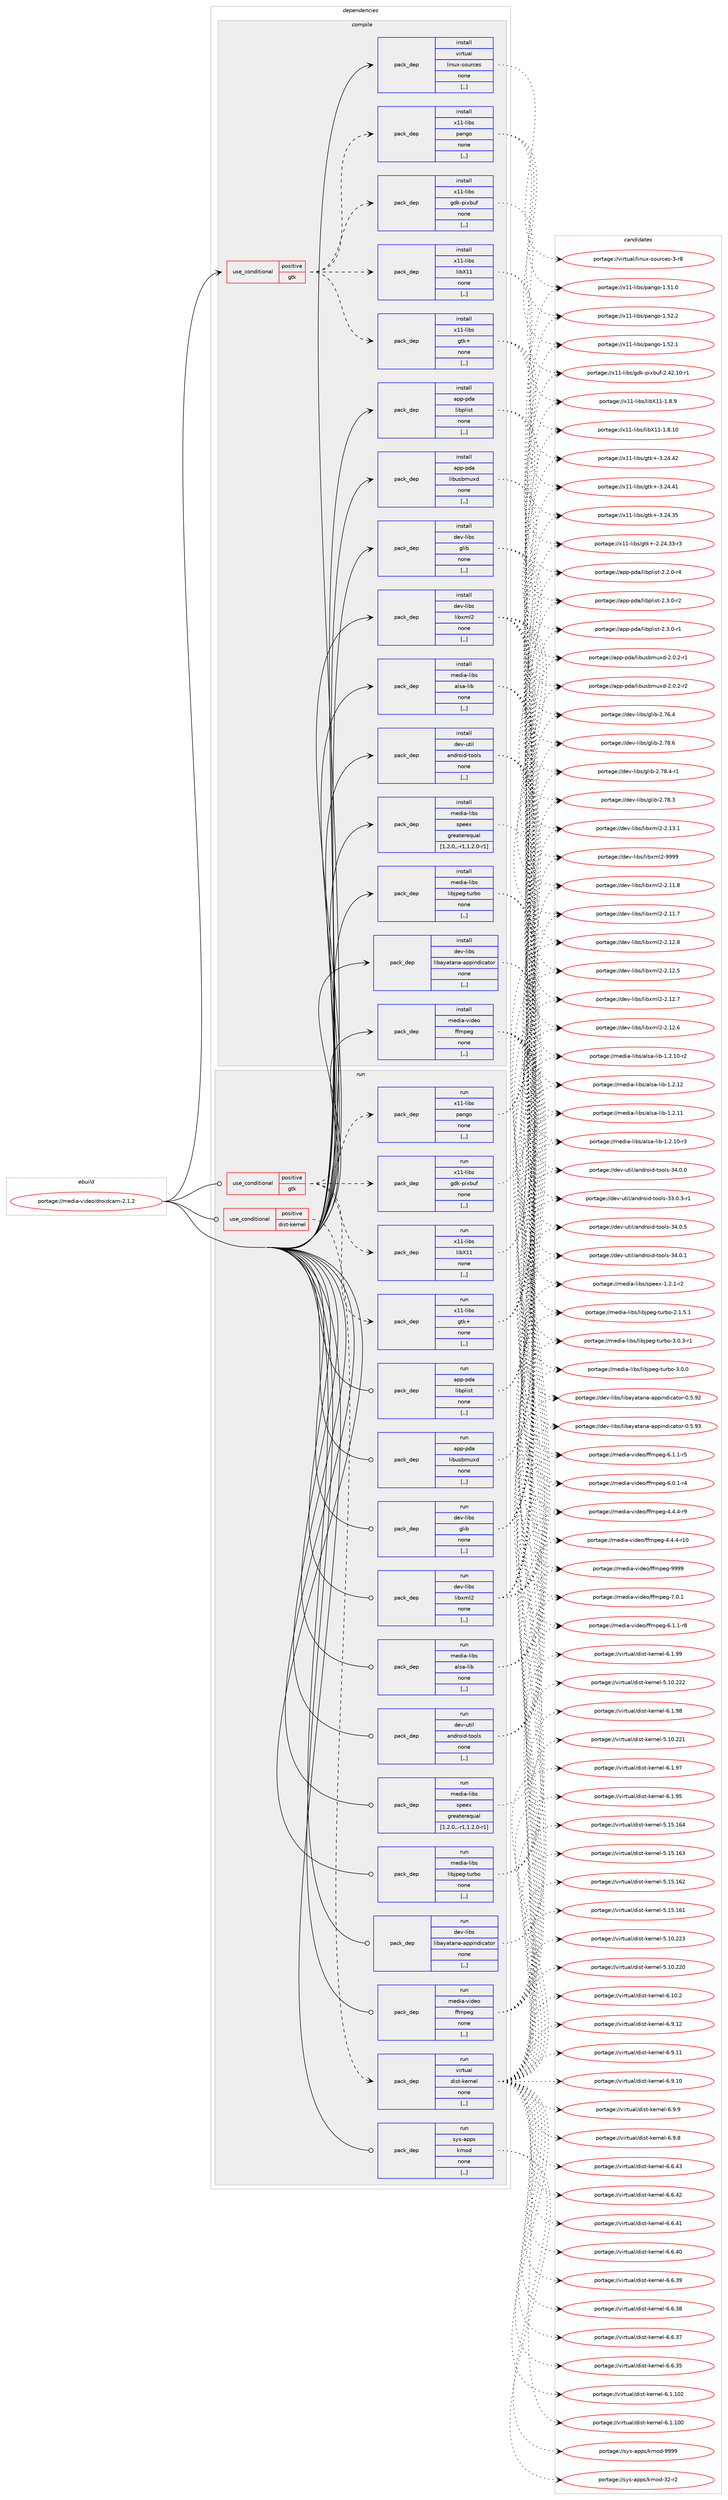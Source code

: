digraph prolog {

# *************
# Graph options
# *************

newrank=true;
concentrate=true;
compound=true;
graph [rankdir=LR,fontname=Helvetica,fontsize=10,ranksep=1.5];#, ranksep=2.5, nodesep=0.2];
edge  [arrowhead=vee];
node  [fontname=Helvetica,fontsize=10];

# **********
# The ebuild
# **********

subgraph cluster_leftcol {
color=gray;
label=<<i>ebuild</i>>;
id [label="portage://media-video/droidcam-2.1.2", color=red, width=4, href="../media-video/droidcam-2.1.2.svg"];
}

# ****************
# The dependencies
# ****************

subgraph cluster_midcol {
color=gray;
label=<<i>dependencies</i>>;
subgraph cluster_compile {
fillcolor="#eeeeee";
style=filled;
label=<<i>compile</i>>;
subgraph cond82546 {
dependency325040 [label=<<TABLE BORDER="0" CELLBORDER="1" CELLSPACING="0" CELLPADDING="4"><TR><TD ROWSPAN="3" CELLPADDING="10">use_conditional</TD></TR><TR><TD>positive</TD></TR><TR><TD>gtk</TD></TR></TABLE>>, shape=none, color=red];
subgraph pack239984 {
dependency325041 [label=<<TABLE BORDER="0" CELLBORDER="1" CELLSPACING="0" CELLPADDING="4" WIDTH="220"><TR><TD ROWSPAN="6" CELLPADDING="30">pack_dep</TD></TR><TR><TD WIDTH="110">install</TD></TR><TR><TD>x11-libs</TD></TR><TR><TD>gdk-pixbuf</TD></TR><TR><TD>none</TD></TR><TR><TD>[,,]</TD></TR></TABLE>>, shape=none, color=blue];
}
dependency325040:e -> dependency325041:w [weight=20,style="dashed",arrowhead="vee"];
subgraph pack239985 {
dependency325042 [label=<<TABLE BORDER="0" CELLBORDER="1" CELLSPACING="0" CELLPADDING="4" WIDTH="220"><TR><TD ROWSPAN="6" CELLPADDING="30">pack_dep</TD></TR><TR><TD WIDTH="110">install</TD></TR><TR><TD>x11-libs</TD></TR><TR><TD>gtk+</TD></TR><TR><TD>none</TD></TR><TR><TD>[,,]</TD></TR></TABLE>>, shape=none, color=blue];
}
dependency325040:e -> dependency325042:w [weight=20,style="dashed",arrowhead="vee"];
subgraph pack239986 {
dependency325043 [label=<<TABLE BORDER="0" CELLBORDER="1" CELLSPACING="0" CELLPADDING="4" WIDTH="220"><TR><TD ROWSPAN="6" CELLPADDING="30">pack_dep</TD></TR><TR><TD WIDTH="110">install</TD></TR><TR><TD>x11-libs</TD></TR><TR><TD>libX11</TD></TR><TR><TD>none</TD></TR><TR><TD>[,,]</TD></TR></TABLE>>, shape=none, color=blue];
}
dependency325040:e -> dependency325043:w [weight=20,style="dashed",arrowhead="vee"];
subgraph pack239987 {
dependency325044 [label=<<TABLE BORDER="0" CELLBORDER="1" CELLSPACING="0" CELLPADDING="4" WIDTH="220"><TR><TD ROWSPAN="6" CELLPADDING="30">pack_dep</TD></TR><TR><TD WIDTH="110">install</TD></TR><TR><TD>x11-libs</TD></TR><TR><TD>pango</TD></TR><TR><TD>none</TD></TR><TR><TD>[,,]</TD></TR></TABLE>>, shape=none, color=blue];
}
dependency325040:e -> dependency325044:w [weight=20,style="dashed",arrowhead="vee"];
}
id:e -> dependency325040:w [weight=20,style="solid",arrowhead="vee"];
subgraph pack239988 {
dependency325045 [label=<<TABLE BORDER="0" CELLBORDER="1" CELLSPACING="0" CELLPADDING="4" WIDTH="220"><TR><TD ROWSPAN="6" CELLPADDING="30">pack_dep</TD></TR><TR><TD WIDTH="110">install</TD></TR><TR><TD>app-pda</TD></TR><TR><TD>libplist</TD></TR><TR><TD>none</TD></TR><TR><TD>[,,]</TD></TR></TABLE>>, shape=none, color=blue];
}
id:e -> dependency325045:w [weight=20,style="solid",arrowhead="vee"];
subgraph pack239989 {
dependency325046 [label=<<TABLE BORDER="0" CELLBORDER="1" CELLSPACING="0" CELLPADDING="4" WIDTH="220"><TR><TD ROWSPAN="6" CELLPADDING="30">pack_dep</TD></TR><TR><TD WIDTH="110">install</TD></TR><TR><TD>app-pda</TD></TR><TR><TD>libusbmuxd</TD></TR><TR><TD>none</TD></TR><TR><TD>[,,]</TD></TR></TABLE>>, shape=none, color=blue];
}
id:e -> dependency325046:w [weight=20,style="solid",arrowhead="vee"];
subgraph pack239990 {
dependency325047 [label=<<TABLE BORDER="0" CELLBORDER="1" CELLSPACING="0" CELLPADDING="4" WIDTH="220"><TR><TD ROWSPAN="6" CELLPADDING="30">pack_dep</TD></TR><TR><TD WIDTH="110">install</TD></TR><TR><TD>dev-libs</TD></TR><TR><TD>glib</TD></TR><TR><TD>none</TD></TR><TR><TD>[,,]</TD></TR></TABLE>>, shape=none, color=blue];
}
id:e -> dependency325047:w [weight=20,style="solid",arrowhead="vee"];
subgraph pack239991 {
dependency325048 [label=<<TABLE BORDER="0" CELLBORDER="1" CELLSPACING="0" CELLPADDING="4" WIDTH="220"><TR><TD ROWSPAN="6" CELLPADDING="30">pack_dep</TD></TR><TR><TD WIDTH="110">install</TD></TR><TR><TD>dev-libs</TD></TR><TR><TD>libayatana-appindicator</TD></TR><TR><TD>none</TD></TR><TR><TD>[,,]</TD></TR></TABLE>>, shape=none, color=blue];
}
id:e -> dependency325048:w [weight=20,style="solid",arrowhead="vee"];
subgraph pack239992 {
dependency325049 [label=<<TABLE BORDER="0" CELLBORDER="1" CELLSPACING="0" CELLPADDING="4" WIDTH="220"><TR><TD ROWSPAN="6" CELLPADDING="30">pack_dep</TD></TR><TR><TD WIDTH="110">install</TD></TR><TR><TD>dev-libs</TD></TR><TR><TD>libxml2</TD></TR><TR><TD>none</TD></TR><TR><TD>[,,]</TD></TR></TABLE>>, shape=none, color=blue];
}
id:e -> dependency325049:w [weight=20,style="solid",arrowhead="vee"];
subgraph pack239993 {
dependency325050 [label=<<TABLE BORDER="0" CELLBORDER="1" CELLSPACING="0" CELLPADDING="4" WIDTH="220"><TR><TD ROWSPAN="6" CELLPADDING="30">pack_dep</TD></TR><TR><TD WIDTH="110">install</TD></TR><TR><TD>dev-util</TD></TR><TR><TD>android-tools</TD></TR><TR><TD>none</TD></TR><TR><TD>[,,]</TD></TR></TABLE>>, shape=none, color=blue];
}
id:e -> dependency325050:w [weight=20,style="solid",arrowhead="vee"];
subgraph pack239994 {
dependency325051 [label=<<TABLE BORDER="0" CELLBORDER="1" CELLSPACING="0" CELLPADDING="4" WIDTH="220"><TR><TD ROWSPAN="6" CELLPADDING="30">pack_dep</TD></TR><TR><TD WIDTH="110">install</TD></TR><TR><TD>media-libs</TD></TR><TR><TD>alsa-lib</TD></TR><TR><TD>none</TD></TR><TR><TD>[,,]</TD></TR></TABLE>>, shape=none, color=blue];
}
id:e -> dependency325051:w [weight=20,style="solid",arrowhead="vee"];
subgraph pack239995 {
dependency325052 [label=<<TABLE BORDER="0" CELLBORDER="1" CELLSPACING="0" CELLPADDING="4" WIDTH="220"><TR><TD ROWSPAN="6" CELLPADDING="30">pack_dep</TD></TR><TR><TD WIDTH="110">install</TD></TR><TR><TD>media-libs</TD></TR><TR><TD>libjpeg-turbo</TD></TR><TR><TD>none</TD></TR><TR><TD>[,,]</TD></TR></TABLE>>, shape=none, color=blue];
}
id:e -> dependency325052:w [weight=20,style="solid",arrowhead="vee"];
subgraph pack239996 {
dependency325053 [label=<<TABLE BORDER="0" CELLBORDER="1" CELLSPACING="0" CELLPADDING="4" WIDTH="220"><TR><TD ROWSPAN="6" CELLPADDING="30">pack_dep</TD></TR><TR><TD WIDTH="110">install</TD></TR><TR><TD>media-libs</TD></TR><TR><TD>speex</TD></TR><TR><TD>greaterequal</TD></TR><TR><TD>[1.2.0,,-r1,1.2.0-r1]</TD></TR></TABLE>>, shape=none, color=blue];
}
id:e -> dependency325053:w [weight=20,style="solid",arrowhead="vee"];
subgraph pack239997 {
dependency325054 [label=<<TABLE BORDER="0" CELLBORDER="1" CELLSPACING="0" CELLPADDING="4" WIDTH="220"><TR><TD ROWSPAN="6" CELLPADDING="30">pack_dep</TD></TR><TR><TD WIDTH="110">install</TD></TR><TR><TD>media-video</TD></TR><TR><TD>ffmpeg</TD></TR><TR><TD>none</TD></TR><TR><TD>[,,]</TD></TR></TABLE>>, shape=none, color=blue];
}
id:e -> dependency325054:w [weight=20,style="solid",arrowhead="vee"];
subgraph pack239998 {
dependency325055 [label=<<TABLE BORDER="0" CELLBORDER="1" CELLSPACING="0" CELLPADDING="4" WIDTH="220"><TR><TD ROWSPAN="6" CELLPADDING="30">pack_dep</TD></TR><TR><TD WIDTH="110">install</TD></TR><TR><TD>virtual</TD></TR><TR><TD>linux-sources</TD></TR><TR><TD>none</TD></TR><TR><TD>[,,]</TD></TR></TABLE>>, shape=none, color=blue];
}
id:e -> dependency325055:w [weight=20,style="solid",arrowhead="vee"];
}
subgraph cluster_compileandrun {
fillcolor="#eeeeee";
style=filled;
label=<<i>compile and run</i>>;
}
subgraph cluster_run {
fillcolor="#eeeeee";
style=filled;
label=<<i>run</i>>;
subgraph cond82547 {
dependency325056 [label=<<TABLE BORDER="0" CELLBORDER="1" CELLSPACING="0" CELLPADDING="4"><TR><TD ROWSPAN="3" CELLPADDING="10">use_conditional</TD></TR><TR><TD>positive</TD></TR><TR><TD>dist-kernel</TD></TR></TABLE>>, shape=none, color=red];
subgraph pack239999 {
dependency325057 [label=<<TABLE BORDER="0" CELLBORDER="1" CELLSPACING="0" CELLPADDING="4" WIDTH="220"><TR><TD ROWSPAN="6" CELLPADDING="30">pack_dep</TD></TR><TR><TD WIDTH="110">run</TD></TR><TR><TD>virtual</TD></TR><TR><TD>dist-kernel</TD></TR><TR><TD>none</TD></TR><TR><TD>[,,]</TD></TR></TABLE>>, shape=none, color=blue];
}
dependency325056:e -> dependency325057:w [weight=20,style="dashed",arrowhead="vee"];
}
id:e -> dependency325056:w [weight=20,style="solid",arrowhead="odot"];
subgraph cond82548 {
dependency325058 [label=<<TABLE BORDER="0" CELLBORDER="1" CELLSPACING="0" CELLPADDING="4"><TR><TD ROWSPAN="3" CELLPADDING="10">use_conditional</TD></TR><TR><TD>positive</TD></TR><TR><TD>gtk</TD></TR></TABLE>>, shape=none, color=red];
subgraph pack240000 {
dependency325059 [label=<<TABLE BORDER="0" CELLBORDER="1" CELLSPACING="0" CELLPADDING="4" WIDTH="220"><TR><TD ROWSPAN="6" CELLPADDING="30">pack_dep</TD></TR><TR><TD WIDTH="110">run</TD></TR><TR><TD>x11-libs</TD></TR><TR><TD>gdk-pixbuf</TD></TR><TR><TD>none</TD></TR><TR><TD>[,,]</TD></TR></TABLE>>, shape=none, color=blue];
}
dependency325058:e -> dependency325059:w [weight=20,style="dashed",arrowhead="vee"];
subgraph pack240001 {
dependency325060 [label=<<TABLE BORDER="0" CELLBORDER="1" CELLSPACING="0" CELLPADDING="4" WIDTH="220"><TR><TD ROWSPAN="6" CELLPADDING="30">pack_dep</TD></TR><TR><TD WIDTH="110">run</TD></TR><TR><TD>x11-libs</TD></TR><TR><TD>gtk+</TD></TR><TR><TD>none</TD></TR><TR><TD>[,,]</TD></TR></TABLE>>, shape=none, color=blue];
}
dependency325058:e -> dependency325060:w [weight=20,style="dashed",arrowhead="vee"];
subgraph pack240002 {
dependency325061 [label=<<TABLE BORDER="0" CELLBORDER="1" CELLSPACING="0" CELLPADDING="4" WIDTH="220"><TR><TD ROWSPAN="6" CELLPADDING="30">pack_dep</TD></TR><TR><TD WIDTH="110">run</TD></TR><TR><TD>x11-libs</TD></TR><TR><TD>libX11</TD></TR><TR><TD>none</TD></TR><TR><TD>[,,]</TD></TR></TABLE>>, shape=none, color=blue];
}
dependency325058:e -> dependency325061:w [weight=20,style="dashed",arrowhead="vee"];
subgraph pack240003 {
dependency325062 [label=<<TABLE BORDER="0" CELLBORDER="1" CELLSPACING="0" CELLPADDING="4" WIDTH="220"><TR><TD ROWSPAN="6" CELLPADDING="30">pack_dep</TD></TR><TR><TD WIDTH="110">run</TD></TR><TR><TD>x11-libs</TD></TR><TR><TD>pango</TD></TR><TR><TD>none</TD></TR><TR><TD>[,,]</TD></TR></TABLE>>, shape=none, color=blue];
}
dependency325058:e -> dependency325062:w [weight=20,style="dashed",arrowhead="vee"];
}
id:e -> dependency325058:w [weight=20,style="solid",arrowhead="odot"];
subgraph pack240004 {
dependency325063 [label=<<TABLE BORDER="0" CELLBORDER="1" CELLSPACING="0" CELLPADDING="4" WIDTH="220"><TR><TD ROWSPAN="6" CELLPADDING="30">pack_dep</TD></TR><TR><TD WIDTH="110">run</TD></TR><TR><TD>app-pda</TD></TR><TR><TD>libplist</TD></TR><TR><TD>none</TD></TR><TR><TD>[,,]</TD></TR></TABLE>>, shape=none, color=blue];
}
id:e -> dependency325063:w [weight=20,style="solid",arrowhead="odot"];
subgraph pack240005 {
dependency325064 [label=<<TABLE BORDER="0" CELLBORDER="1" CELLSPACING="0" CELLPADDING="4" WIDTH="220"><TR><TD ROWSPAN="6" CELLPADDING="30">pack_dep</TD></TR><TR><TD WIDTH="110">run</TD></TR><TR><TD>app-pda</TD></TR><TR><TD>libusbmuxd</TD></TR><TR><TD>none</TD></TR><TR><TD>[,,]</TD></TR></TABLE>>, shape=none, color=blue];
}
id:e -> dependency325064:w [weight=20,style="solid",arrowhead="odot"];
subgraph pack240006 {
dependency325065 [label=<<TABLE BORDER="0" CELLBORDER="1" CELLSPACING="0" CELLPADDING="4" WIDTH="220"><TR><TD ROWSPAN="6" CELLPADDING="30">pack_dep</TD></TR><TR><TD WIDTH="110">run</TD></TR><TR><TD>dev-libs</TD></TR><TR><TD>glib</TD></TR><TR><TD>none</TD></TR><TR><TD>[,,]</TD></TR></TABLE>>, shape=none, color=blue];
}
id:e -> dependency325065:w [weight=20,style="solid",arrowhead="odot"];
subgraph pack240007 {
dependency325066 [label=<<TABLE BORDER="0" CELLBORDER="1" CELLSPACING="0" CELLPADDING="4" WIDTH="220"><TR><TD ROWSPAN="6" CELLPADDING="30">pack_dep</TD></TR><TR><TD WIDTH="110">run</TD></TR><TR><TD>dev-libs</TD></TR><TR><TD>libayatana-appindicator</TD></TR><TR><TD>none</TD></TR><TR><TD>[,,]</TD></TR></TABLE>>, shape=none, color=blue];
}
id:e -> dependency325066:w [weight=20,style="solid",arrowhead="odot"];
subgraph pack240008 {
dependency325067 [label=<<TABLE BORDER="0" CELLBORDER="1" CELLSPACING="0" CELLPADDING="4" WIDTH="220"><TR><TD ROWSPAN="6" CELLPADDING="30">pack_dep</TD></TR><TR><TD WIDTH="110">run</TD></TR><TR><TD>dev-libs</TD></TR><TR><TD>libxml2</TD></TR><TR><TD>none</TD></TR><TR><TD>[,,]</TD></TR></TABLE>>, shape=none, color=blue];
}
id:e -> dependency325067:w [weight=20,style="solid",arrowhead="odot"];
subgraph pack240009 {
dependency325068 [label=<<TABLE BORDER="0" CELLBORDER="1" CELLSPACING="0" CELLPADDING="4" WIDTH="220"><TR><TD ROWSPAN="6" CELLPADDING="30">pack_dep</TD></TR><TR><TD WIDTH="110">run</TD></TR><TR><TD>dev-util</TD></TR><TR><TD>android-tools</TD></TR><TR><TD>none</TD></TR><TR><TD>[,,]</TD></TR></TABLE>>, shape=none, color=blue];
}
id:e -> dependency325068:w [weight=20,style="solid",arrowhead="odot"];
subgraph pack240010 {
dependency325069 [label=<<TABLE BORDER="0" CELLBORDER="1" CELLSPACING="0" CELLPADDING="4" WIDTH="220"><TR><TD ROWSPAN="6" CELLPADDING="30">pack_dep</TD></TR><TR><TD WIDTH="110">run</TD></TR><TR><TD>media-libs</TD></TR><TR><TD>alsa-lib</TD></TR><TR><TD>none</TD></TR><TR><TD>[,,]</TD></TR></TABLE>>, shape=none, color=blue];
}
id:e -> dependency325069:w [weight=20,style="solid",arrowhead="odot"];
subgraph pack240011 {
dependency325070 [label=<<TABLE BORDER="0" CELLBORDER="1" CELLSPACING="0" CELLPADDING="4" WIDTH="220"><TR><TD ROWSPAN="6" CELLPADDING="30">pack_dep</TD></TR><TR><TD WIDTH="110">run</TD></TR><TR><TD>media-libs</TD></TR><TR><TD>libjpeg-turbo</TD></TR><TR><TD>none</TD></TR><TR><TD>[,,]</TD></TR></TABLE>>, shape=none, color=blue];
}
id:e -> dependency325070:w [weight=20,style="solid",arrowhead="odot"];
subgraph pack240012 {
dependency325071 [label=<<TABLE BORDER="0" CELLBORDER="1" CELLSPACING="0" CELLPADDING="4" WIDTH="220"><TR><TD ROWSPAN="6" CELLPADDING="30">pack_dep</TD></TR><TR><TD WIDTH="110">run</TD></TR><TR><TD>media-libs</TD></TR><TR><TD>speex</TD></TR><TR><TD>greaterequal</TD></TR><TR><TD>[1.2.0,,-r1,1.2.0-r1]</TD></TR></TABLE>>, shape=none, color=blue];
}
id:e -> dependency325071:w [weight=20,style="solid",arrowhead="odot"];
subgraph pack240013 {
dependency325072 [label=<<TABLE BORDER="0" CELLBORDER="1" CELLSPACING="0" CELLPADDING="4" WIDTH="220"><TR><TD ROWSPAN="6" CELLPADDING="30">pack_dep</TD></TR><TR><TD WIDTH="110">run</TD></TR><TR><TD>media-video</TD></TR><TR><TD>ffmpeg</TD></TR><TR><TD>none</TD></TR><TR><TD>[,,]</TD></TR></TABLE>>, shape=none, color=blue];
}
id:e -> dependency325072:w [weight=20,style="solid",arrowhead="odot"];
subgraph pack240014 {
dependency325073 [label=<<TABLE BORDER="0" CELLBORDER="1" CELLSPACING="0" CELLPADDING="4" WIDTH="220"><TR><TD ROWSPAN="6" CELLPADDING="30">pack_dep</TD></TR><TR><TD WIDTH="110">run</TD></TR><TR><TD>sys-apps</TD></TR><TR><TD>kmod</TD></TR><TR><TD>none</TD></TR><TR><TD>[,,]</TD></TR></TABLE>>, shape=none, color=blue];
}
id:e -> dependency325073:w [weight=20,style="solid",arrowhead="odot"];
}
}

# **************
# The candidates
# **************

subgraph cluster_choices {
rank=same;
color=gray;
label=<<i>candidates</i>>;

subgraph choice239984 {
color=black;
nodesep=1;
choice1204949451081059811547103100107451121051209811710245504652504649484511449 [label="portage://x11-libs/gdk-pixbuf-2.42.10-r1", color=red, width=4,href="../x11-libs/gdk-pixbuf-2.42.10-r1.svg"];
dependency325041:e -> choice1204949451081059811547103100107451121051209811710245504652504649484511449:w [style=dotted,weight="100"];
}
subgraph choice239985 {
color=black;
nodesep=1;
choice1204949451081059811547103116107434551465052465250 [label="portage://x11-libs/gtk+-3.24.42", color=red, width=4,href="../x11-libs/gtk+-3.24.42.svg"];
choice1204949451081059811547103116107434551465052465249 [label="portage://x11-libs/gtk+-3.24.41", color=red, width=4,href="../x11-libs/gtk+-3.24.41.svg"];
choice1204949451081059811547103116107434551465052465153 [label="portage://x11-libs/gtk+-3.24.35", color=red, width=4,href="../x11-libs/gtk+-3.24.35.svg"];
choice12049494510810598115471031161074345504650524651514511451 [label="portage://x11-libs/gtk+-2.24.33-r3", color=red, width=4,href="../x11-libs/gtk+-2.24.33-r3.svg"];
dependency325042:e -> choice1204949451081059811547103116107434551465052465250:w [style=dotted,weight="100"];
dependency325042:e -> choice1204949451081059811547103116107434551465052465249:w [style=dotted,weight="100"];
dependency325042:e -> choice1204949451081059811547103116107434551465052465153:w [style=dotted,weight="100"];
dependency325042:e -> choice12049494510810598115471031161074345504650524651514511451:w [style=dotted,weight="100"];
}
subgraph choice239986 {
color=black;
nodesep=1;
choice12049494510810598115471081059888494945494656464948 [label="portage://x11-libs/libX11-1.8.10", color=red, width=4,href="../x11-libs/libX11-1.8.10.svg"];
choice120494945108105981154710810598884949454946564657 [label="portage://x11-libs/libX11-1.8.9", color=red, width=4,href="../x11-libs/libX11-1.8.9.svg"];
dependency325043:e -> choice12049494510810598115471081059888494945494656464948:w [style=dotted,weight="100"];
dependency325043:e -> choice120494945108105981154710810598884949454946564657:w [style=dotted,weight="100"];
}
subgraph choice239987 {
color=black;
nodesep=1;
choice12049494510810598115471129711010311145494653504650 [label="portage://x11-libs/pango-1.52.2", color=red, width=4,href="../x11-libs/pango-1.52.2.svg"];
choice12049494510810598115471129711010311145494653504649 [label="portage://x11-libs/pango-1.52.1", color=red, width=4,href="../x11-libs/pango-1.52.1.svg"];
choice12049494510810598115471129711010311145494653494648 [label="portage://x11-libs/pango-1.51.0", color=red, width=4,href="../x11-libs/pango-1.51.0.svg"];
dependency325044:e -> choice12049494510810598115471129711010311145494653504650:w [style=dotted,weight="100"];
dependency325044:e -> choice12049494510810598115471129711010311145494653504649:w [style=dotted,weight="100"];
dependency325044:e -> choice12049494510810598115471129711010311145494653494648:w [style=dotted,weight="100"];
}
subgraph choice239988 {
color=black;
nodesep=1;
choice97112112451121009747108105981121081051151164550465146484511450 [label="portage://app-pda/libplist-2.3.0-r2", color=red, width=4,href="../app-pda/libplist-2.3.0-r2.svg"];
choice97112112451121009747108105981121081051151164550465146484511449 [label="portage://app-pda/libplist-2.3.0-r1", color=red, width=4,href="../app-pda/libplist-2.3.0-r1.svg"];
choice97112112451121009747108105981121081051151164550465046484511452 [label="portage://app-pda/libplist-2.2.0-r4", color=red, width=4,href="../app-pda/libplist-2.2.0-r4.svg"];
dependency325045:e -> choice97112112451121009747108105981121081051151164550465146484511450:w [style=dotted,weight="100"];
dependency325045:e -> choice97112112451121009747108105981121081051151164550465146484511449:w [style=dotted,weight="100"];
dependency325045:e -> choice97112112451121009747108105981121081051151164550465046484511452:w [style=dotted,weight="100"];
}
subgraph choice239989 {
color=black;
nodesep=1;
choice9711211245112100974710810598117115981091171201004550464846504511450 [label="portage://app-pda/libusbmuxd-2.0.2-r2", color=red, width=4,href="../app-pda/libusbmuxd-2.0.2-r2.svg"];
choice9711211245112100974710810598117115981091171201004550464846504511449 [label="portage://app-pda/libusbmuxd-2.0.2-r1", color=red, width=4,href="../app-pda/libusbmuxd-2.0.2-r1.svg"];
dependency325046:e -> choice9711211245112100974710810598117115981091171201004550464846504511450:w [style=dotted,weight="100"];
dependency325046:e -> choice9711211245112100974710810598117115981091171201004550464846504511449:w [style=dotted,weight="100"];
}
subgraph choice239990 {
color=black;
nodesep=1;
choice1001011184510810598115471031081059845504655564654 [label="portage://dev-libs/glib-2.78.6", color=red, width=4,href="../dev-libs/glib-2.78.6.svg"];
choice10010111845108105981154710310810598455046555646524511449 [label="portage://dev-libs/glib-2.78.4-r1", color=red, width=4,href="../dev-libs/glib-2.78.4-r1.svg"];
choice1001011184510810598115471031081059845504655564651 [label="portage://dev-libs/glib-2.78.3", color=red, width=4,href="../dev-libs/glib-2.78.3.svg"];
choice1001011184510810598115471031081059845504655544652 [label="portage://dev-libs/glib-2.76.4", color=red, width=4,href="../dev-libs/glib-2.76.4.svg"];
dependency325047:e -> choice1001011184510810598115471031081059845504655564654:w [style=dotted,weight="100"];
dependency325047:e -> choice10010111845108105981154710310810598455046555646524511449:w [style=dotted,weight="100"];
dependency325047:e -> choice1001011184510810598115471031081059845504655564651:w [style=dotted,weight="100"];
dependency325047:e -> choice1001011184510810598115471031081059845504655544652:w [style=dotted,weight="100"];
}
subgraph choice239991 {
color=black;
nodesep=1;
choice10010111845108105981154710810598971219711697110974597112112105110100105999711611111445484653465751 [label="portage://dev-libs/libayatana-appindicator-0.5.93", color=red, width=4,href="../dev-libs/libayatana-appindicator-0.5.93.svg"];
choice10010111845108105981154710810598971219711697110974597112112105110100105999711611111445484653465750 [label="portage://dev-libs/libayatana-appindicator-0.5.92", color=red, width=4,href="../dev-libs/libayatana-appindicator-0.5.92.svg"];
dependency325048:e -> choice10010111845108105981154710810598971219711697110974597112112105110100105999711611111445484653465751:w [style=dotted,weight="100"];
dependency325048:e -> choice10010111845108105981154710810598971219711697110974597112112105110100105999711611111445484653465750:w [style=dotted,weight="100"];
}
subgraph choice239992 {
color=black;
nodesep=1;
choice10010111845108105981154710810598120109108504557575757 [label="portage://dev-libs/libxml2-9999", color=red, width=4,href="../dev-libs/libxml2-9999.svg"];
choice100101118451081059811547108105981201091085045504649514649 [label="portage://dev-libs/libxml2-2.13.1", color=red, width=4,href="../dev-libs/libxml2-2.13.1.svg"];
choice100101118451081059811547108105981201091085045504649504656 [label="portage://dev-libs/libxml2-2.12.8", color=red, width=4,href="../dev-libs/libxml2-2.12.8.svg"];
choice100101118451081059811547108105981201091085045504649504655 [label="portage://dev-libs/libxml2-2.12.7", color=red, width=4,href="../dev-libs/libxml2-2.12.7.svg"];
choice100101118451081059811547108105981201091085045504649504654 [label="portage://dev-libs/libxml2-2.12.6", color=red, width=4,href="../dev-libs/libxml2-2.12.6.svg"];
choice100101118451081059811547108105981201091085045504649504653 [label="portage://dev-libs/libxml2-2.12.5", color=red, width=4,href="../dev-libs/libxml2-2.12.5.svg"];
choice100101118451081059811547108105981201091085045504649494656 [label="portage://dev-libs/libxml2-2.11.8", color=red, width=4,href="../dev-libs/libxml2-2.11.8.svg"];
choice100101118451081059811547108105981201091085045504649494655 [label="portage://dev-libs/libxml2-2.11.7", color=red, width=4,href="../dev-libs/libxml2-2.11.7.svg"];
dependency325049:e -> choice10010111845108105981154710810598120109108504557575757:w [style=dotted,weight="100"];
dependency325049:e -> choice100101118451081059811547108105981201091085045504649514649:w [style=dotted,weight="100"];
dependency325049:e -> choice100101118451081059811547108105981201091085045504649504656:w [style=dotted,weight="100"];
dependency325049:e -> choice100101118451081059811547108105981201091085045504649504655:w [style=dotted,weight="100"];
dependency325049:e -> choice100101118451081059811547108105981201091085045504649504654:w [style=dotted,weight="100"];
dependency325049:e -> choice100101118451081059811547108105981201091085045504649504653:w [style=dotted,weight="100"];
dependency325049:e -> choice100101118451081059811547108105981201091085045504649494656:w [style=dotted,weight="100"];
dependency325049:e -> choice100101118451081059811547108105981201091085045504649494655:w [style=dotted,weight="100"];
}
subgraph choice239993 {
color=black;
nodesep=1;
choice1001011184511711610510847971101001141111051004511611111110811545515246484653 [label="portage://dev-util/android-tools-34.0.5", color=red, width=4,href="../dev-util/android-tools-34.0.5.svg"];
choice1001011184511711610510847971101001141111051004511611111110811545515246484649 [label="portage://dev-util/android-tools-34.0.1", color=red, width=4,href="../dev-util/android-tools-34.0.1.svg"];
choice1001011184511711610510847971101001141111051004511611111110811545515246484648 [label="portage://dev-util/android-tools-34.0.0", color=red, width=4,href="../dev-util/android-tools-34.0.0.svg"];
choice10010111845117116105108479711010011411110510045116111111108115455151464846514511449 [label="portage://dev-util/android-tools-33.0.3-r1", color=red, width=4,href="../dev-util/android-tools-33.0.3-r1.svg"];
dependency325050:e -> choice1001011184511711610510847971101001141111051004511611111110811545515246484653:w [style=dotted,weight="100"];
dependency325050:e -> choice1001011184511711610510847971101001141111051004511611111110811545515246484649:w [style=dotted,weight="100"];
dependency325050:e -> choice1001011184511711610510847971101001141111051004511611111110811545515246484648:w [style=dotted,weight="100"];
dependency325050:e -> choice10010111845117116105108479711010011411110510045116111111108115455151464846514511449:w [style=dotted,weight="100"];
}
subgraph choice239994 {
color=black;
nodesep=1;
choice109101100105974510810598115479710811597451081059845494650464950 [label="portage://media-libs/alsa-lib-1.2.12", color=red, width=4,href="../media-libs/alsa-lib-1.2.12.svg"];
choice109101100105974510810598115479710811597451081059845494650464949 [label="portage://media-libs/alsa-lib-1.2.11", color=red, width=4,href="../media-libs/alsa-lib-1.2.11.svg"];
choice1091011001059745108105981154797108115974510810598454946504649484511451 [label="portage://media-libs/alsa-lib-1.2.10-r3", color=red, width=4,href="../media-libs/alsa-lib-1.2.10-r3.svg"];
choice1091011001059745108105981154797108115974510810598454946504649484511450 [label="portage://media-libs/alsa-lib-1.2.10-r2", color=red, width=4,href="../media-libs/alsa-lib-1.2.10-r2.svg"];
dependency325051:e -> choice109101100105974510810598115479710811597451081059845494650464950:w [style=dotted,weight="100"];
dependency325051:e -> choice109101100105974510810598115479710811597451081059845494650464949:w [style=dotted,weight="100"];
dependency325051:e -> choice1091011001059745108105981154797108115974510810598454946504649484511451:w [style=dotted,weight="100"];
dependency325051:e -> choice1091011001059745108105981154797108115974510810598454946504649484511450:w [style=dotted,weight="100"];
}
subgraph choice239995 {
color=black;
nodesep=1;
choice109101100105974510810598115471081059810611210110345116117114981114551464846514511449 [label="portage://media-libs/libjpeg-turbo-3.0.3-r1", color=red, width=4,href="../media-libs/libjpeg-turbo-3.0.3-r1.svg"];
choice10910110010597451081059811547108105981061121011034511611711498111455146484648 [label="portage://media-libs/libjpeg-turbo-3.0.0", color=red, width=4,href="../media-libs/libjpeg-turbo-3.0.0.svg"];
choice109101100105974510810598115471081059810611210110345116117114981114550464946534649 [label="portage://media-libs/libjpeg-turbo-2.1.5.1", color=red, width=4,href="../media-libs/libjpeg-turbo-2.1.5.1.svg"];
dependency325052:e -> choice109101100105974510810598115471081059810611210110345116117114981114551464846514511449:w [style=dotted,weight="100"];
dependency325052:e -> choice10910110010597451081059811547108105981061121011034511611711498111455146484648:w [style=dotted,weight="100"];
dependency325052:e -> choice109101100105974510810598115471081059810611210110345116117114981114550464946534649:w [style=dotted,weight="100"];
}
subgraph choice239996 {
color=black;
nodesep=1;
choice109101100105974510810598115471151121011011204549465046494511450 [label="portage://media-libs/speex-1.2.1-r2", color=red, width=4,href="../media-libs/speex-1.2.1-r2.svg"];
dependency325053:e -> choice109101100105974510810598115471151121011011204549465046494511450:w [style=dotted,weight="100"];
}
subgraph choice239997 {
color=black;
nodesep=1;
choice1091011001059745118105100101111471021021091121011034557575757 [label="portage://media-video/ffmpeg-9999", color=red, width=4,href="../media-video/ffmpeg-9999.svg"];
choice109101100105974511810510010111147102102109112101103455546484649 [label="portage://media-video/ffmpeg-7.0.1", color=red, width=4,href="../media-video/ffmpeg-7.0.1.svg"];
choice1091011001059745118105100101111471021021091121011034554464946494511456 [label="portage://media-video/ffmpeg-6.1.1-r8", color=red, width=4,href="../media-video/ffmpeg-6.1.1-r8.svg"];
choice1091011001059745118105100101111471021021091121011034554464946494511453 [label="portage://media-video/ffmpeg-6.1.1-r5", color=red, width=4,href="../media-video/ffmpeg-6.1.1-r5.svg"];
choice1091011001059745118105100101111471021021091121011034554464846494511452 [label="portage://media-video/ffmpeg-6.0.1-r4", color=red, width=4,href="../media-video/ffmpeg-6.0.1-r4.svg"];
choice1091011001059745118105100101111471021021091121011034552465246524511457 [label="portage://media-video/ffmpeg-4.4.4-r9", color=red, width=4,href="../media-video/ffmpeg-4.4.4-r9.svg"];
choice109101100105974511810510010111147102102109112101103455246524652451144948 [label="portage://media-video/ffmpeg-4.4.4-r10", color=red, width=4,href="../media-video/ffmpeg-4.4.4-r10.svg"];
dependency325054:e -> choice1091011001059745118105100101111471021021091121011034557575757:w [style=dotted,weight="100"];
dependency325054:e -> choice109101100105974511810510010111147102102109112101103455546484649:w [style=dotted,weight="100"];
dependency325054:e -> choice1091011001059745118105100101111471021021091121011034554464946494511456:w [style=dotted,weight="100"];
dependency325054:e -> choice1091011001059745118105100101111471021021091121011034554464946494511453:w [style=dotted,weight="100"];
dependency325054:e -> choice1091011001059745118105100101111471021021091121011034554464846494511452:w [style=dotted,weight="100"];
dependency325054:e -> choice1091011001059745118105100101111471021021091121011034552465246524511457:w [style=dotted,weight="100"];
dependency325054:e -> choice109101100105974511810510010111147102102109112101103455246524652451144948:w [style=dotted,weight="100"];
}
subgraph choice239998 {
color=black;
nodesep=1;
choice1181051141161179710847108105110117120451151111171149910111545514511456 [label="portage://virtual/linux-sources-3-r8", color=red, width=4,href="../virtual/linux-sources-3-r8.svg"];
dependency325055:e -> choice1181051141161179710847108105110117120451151111171149910111545514511456:w [style=dotted,weight="100"];
}
subgraph choice239999 {
color=black;
nodesep=1;
choice11810511411611797108471001051151164510710111411010110845544649484650 [label="portage://virtual/dist-kernel-6.10.2", color=red, width=4,href="../virtual/dist-kernel-6.10.2.svg"];
choice11810511411611797108471001051151164510710111411010110845544657464950 [label="portage://virtual/dist-kernel-6.9.12", color=red, width=4,href="../virtual/dist-kernel-6.9.12.svg"];
choice11810511411611797108471001051151164510710111411010110845544657464949 [label="portage://virtual/dist-kernel-6.9.11", color=red, width=4,href="../virtual/dist-kernel-6.9.11.svg"];
choice11810511411611797108471001051151164510710111411010110845544657464948 [label="portage://virtual/dist-kernel-6.9.10", color=red, width=4,href="../virtual/dist-kernel-6.9.10.svg"];
choice118105114116117971084710010511511645107101114110101108455446574657 [label="portage://virtual/dist-kernel-6.9.9", color=red, width=4,href="../virtual/dist-kernel-6.9.9.svg"];
choice118105114116117971084710010511511645107101114110101108455446574656 [label="portage://virtual/dist-kernel-6.9.8", color=red, width=4,href="../virtual/dist-kernel-6.9.8.svg"];
choice11810511411611797108471001051151164510710111411010110845544654465251 [label="portage://virtual/dist-kernel-6.6.43", color=red, width=4,href="../virtual/dist-kernel-6.6.43.svg"];
choice11810511411611797108471001051151164510710111411010110845544654465250 [label="portage://virtual/dist-kernel-6.6.42", color=red, width=4,href="../virtual/dist-kernel-6.6.42.svg"];
choice11810511411611797108471001051151164510710111411010110845544654465249 [label="portage://virtual/dist-kernel-6.6.41", color=red, width=4,href="../virtual/dist-kernel-6.6.41.svg"];
choice11810511411611797108471001051151164510710111411010110845544654465248 [label="portage://virtual/dist-kernel-6.6.40", color=red, width=4,href="../virtual/dist-kernel-6.6.40.svg"];
choice11810511411611797108471001051151164510710111411010110845544654465157 [label="portage://virtual/dist-kernel-6.6.39", color=red, width=4,href="../virtual/dist-kernel-6.6.39.svg"];
choice11810511411611797108471001051151164510710111411010110845544654465156 [label="portage://virtual/dist-kernel-6.6.38", color=red, width=4,href="../virtual/dist-kernel-6.6.38.svg"];
choice11810511411611797108471001051151164510710111411010110845544654465155 [label="portage://virtual/dist-kernel-6.6.37", color=red, width=4,href="../virtual/dist-kernel-6.6.37.svg"];
choice11810511411611797108471001051151164510710111411010110845544654465153 [label="portage://virtual/dist-kernel-6.6.35", color=red, width=4,href="../virtual/dist-kernel-6.6.35.svg"];
choice1181051141161179710847100105115116451071011141101011084554464946494850 [label="portage://virtual/dist-kernel-6.1.102", color=red, width=4,href="../virtual/dist-kernel-6.1.102.svg"];
choice1181051141161179710847100105115116451071011141101011084554464946494848 [label="portage://virtual/dist-kernel-6.1.100", color=red, width=4,href="../virtual/dist-kernel-6.1.100.svg"];
choice11810511411611797108471001051151164510710111411010110845544649465757 [label="portage://virtual/dist-kernel-6.1.99", color=red, width=4,href="../virtual/dist-kernel-6.1.99.svg"];
choice11810511411611797108471001051151164510710111411010110845544649465756 [label="portage://virtual/dist-kernel-6.1.98", color=red, width=4,href="../virtual/dist-kernel-6.1.98.svg"];
choice11810511411611797108471001051151164510710111411010110845544649465755 [label="portage://virtual/dist-kernel-6.1.97", color=red, width=4,href="../virtual/dist-kernel-6.1.97.svg"];
choice11810511411611797108471001051151164510710111411010110845544649465753 [label="portage://virtual/dist-kernel-6.1.95", color=red, width=4,href="../virtual/dist-kernel-6.1.95.svg"];
choice118105114116117971084710010511511645107101114110101108455346495346495452 [label="portage://virtual/dist-kernel-5.15.164", color=red, width=4,href="../virtual/dist-kernel-5.15.164.svg"];
choice118105114116117971084710010511511645107101114110101108455346495346495451 [label="portage://virtual/dist-kernel-5.15.163", color=red, width=4,href="../virtual/dist-kernel-5.15.163.svg"];
choice118105114116117971084710010511511645107101114110101108455346495346495450 [label="portage://virtual/dist-kernel-5.15.162", color=red, width=4,href="../virtual/dist-kernel-5.15.162.svg"];
choice118105114116117971084710010511511645107101114110101108455346495346495449 [label="portage://virtual/dist-kernel-5.15.161", color=red, width=4,href="../virtual/dist-kernel-5.15.161.svg"];
choice118105114116117971084710010511511645107101114110101108455346494846505051 [label="portage://virtual/dist-kernel-5.10.223", color=red, width=4,href="../virtual/dist-kernel-5.10.223.svg"];
choice118105114116117971084710010511511645107101114110101108455346494846505050 [label="portage://virtual/dist-kernel-5.10.222", color=red, width=4,href="../virtual/dist-kernel-5.10.222.svg"];
choice118105114116117971084710010511511645107101114110101108455346494846505049 [label="portage://virtual/dist-kernel-5.10.221", color=red, width=4,href="../virtual/dist-kernel-5.10.221.svg"];
choice118105114116117971084710010511511645107101114110101108455346494846505048 [label="portage://virtual/dist-kernel-5.10.220", color=red, width=4,href="../virtual/dist-kernel-5.10.220.svg"];
dependency325057:e -> choice11810511411611797108471001051151164510710111411010110845544649484650:w [style=dotted,weight="100"];
dependency325057:e -> choice11810511411611797108471001051151164510710111411010110845544657464950:w [style=dotted,weight="100"];
dependency325057:e -> choice11810511411611797108471001051151164510710111411010110845544657464949:w [style=dotted,weight="100"];
dependency325057:e -> choice11810511411611797108471001051151164510710111411010110845544657464948:w [style=dotted,weight="100"];
dependency325057:e -> choice118105114116117971084710010511511645107101114110101108455446574657:w [style=dotted,weight="100"];
dependency325057:e -> choice118105114116117971084710010511511645107101114110101108455446574656:w [style=dotted,weight="100"];
dependency325057:e -> choice11810511411611797108471001051151164510710111411010110845544654465251:w [style=dotted,weight="100"];
dependency325057:e -> choice11810511411611797108471001051151164510710111411010110845544654465250:w [style=dotted,weight="100"];
dependency325057:e -> choice11810511411611797108471001051151164510710111411010110845544654465249:w [style=dotted,weight="100"];
dependency325057:e -> choice11810511411611797108471001051151164510710111411010110845544654465248:w [style=dotted,weight="100"];
dependency325057:e -> choice11810511411611797108471001051151164510710111411010110845544654465157:w [style=dotted,weight="100"];
dependency325057:e -> choice11810511411611797108471001051151164510710111411010110845544654465156:w [style=dotted,weight="100"];
dependency325057:e -> choice11810511411611797108471001051151164510710111411010110845544654465155:w [style=dotted,weight="100"];
dependency325057:e -> choice11810511411611797108471001051151164510710111411010110845544654465153:w [style=dotted,weight="100"];
dependency325057:e -> choice1181051141161179710847100105115116451071011141101011084554464946494850:w [style=dotted,weight="100"];
dependency325057:e -> choice1181051141161179710847100105115116451071011141101011084554464946494848:w [style=dotted,weight="100"];
dependency325057:e -> choice11810511411611797108471001051151164510710111411010110845544649465757:w [style=dotted,weight="100"];
dependency325057:e -> choice11810511411611797108471001051151164510710111411010110845544649465756:w [style=dotted,weight="100"];
dependency325057:e -> choice11810511411611797108471001051151164510710111411010110845544649465755:w [style=dotted,weight="100"];
dependency325057:e -> choice11810511411611797108471001051151164510710111411010110845544649465753:w [style=dotted,weight="100"];
dependency325057:e -> choice118105114116117971084710010511511645107101114110101108455346495346495452:w [style=dotted,weight="100"];
dependency325057:e -> choice118105114116117971084710010511511645107101114110101108455346495346495451:w [style=dotted,weight="100"];
dependency325057:e -> choice118105114116117971084710010511511645107101114110101108455346495346495450:w [style=dotted,weight="100"];
dependency325057:e -> choice118105114116117971084710010511511645107101114110101108455346495346495449:w [style=dotted,weight="100"];
dependency325057:e -> choice118105114116117971084710010511511645107101114110101108455346494846505051:w [style=dotted,weight="100"];
dependency325057:e -> choice118105114116117971084710010511511645107101114110101108455346494846505050:w [style=dotted,weight="100"];
dependency325057:e -> choice118105114116117971084710010511511645107101114110101108455346494846505049:w [style=dotted,weight="100"];
dependency325057:e -> choice118105114116117971084710010511511645107101114110101108455346494846505048:w [style=dotted,weight="100"];
}
subgraph choice240000 {
color=black;
nodesep=1;
choice1204949451081059811547103100107451121051209811710245504652504649484511449 [label="portage://x11-libs/gdk-pixbuf-2.42.10-r1", color=red, width=4,href="../x11-libs/gdk-pixbuf-2.42.10-r1.svg"];
dependency325059:e -> choice1204949451081059811547103100107451121051209811710245504652504649484511449:w [style=dotted,weight="100"];
}
subgraph choice240001 {
color=black;
nodesep=1;
choice1204949451081059811547103116107434551465052465250 [label="portage://x11-libs/gtk+-3.24.42", color=red, width=4,href="../x11-libs/gtk+-3.24.42.svg"];
choice1204949451081059811547103116107434551465052465249 [label="portage://x11-libs/gtk+-3.24.41", color=red, width=4,href="../x11-libs/gtk+-3.24.41.svg"];
choice1204949451081059811547103116107434551465052465153 [label="portage://x11-libs/gtk+-3.24.35", color=red, width=4,href="../x11-libs/gtk+-3.24.35.svg"];
choice12049494510810598115471031161074345504650524651514511451 [label="portage://x11-libs/gtk+-2.24.33-r3", color=red, width=4,href="../x11-libs/gtk+-2.24.33-r3.svg"];
dependency325060:e -> choice1204949451081059811547103116107434551465052465250:w [style=dotted,weight="100"];
dependency325060:e -> choice1204949451081059811547103116107434551465052465249:w [style=dotted,weight="100"];
dependency325060:e -> choice1204949451081059811547103116107434551465052465153:w [style=dotted,weight="100"];
dependency325060:e -> choice12049494510810598115471031161074345504650524651514511451:w [style=dotted,weight="100"];
}
subgraph choice240002 {
color=black;
nodesep=1;
choice12049494510810598115471081059888494945494656464948 [label="portage://x11-libs/libX11-1.8.10", color=red, width=4,href="../x11-libs/libX11-1.8.10.svg"];
choice120494945108105981154710810598884949454946564657 [label="portage://x11-libs/libX11-1.8.9", color=red, width=4,href="../x11-libs/libX11-1.8.9.svg"];
dependency325061:e -> choice12049494510810598115471081059888494945494656464948:w [style=dotted,weight="100"];
dependency325061:e -> choice120494945108105981154710810598884949454946564657:w [style=dotted,weight="100"];
}
subgraph choice240003 {
color=black;
nodesep=1;
choice12049494510810598115471129711010311145494653504650 [label="portage://x11-libs/pango-1.52.2", color=red, width=4,href="../x11-libs/pango-1.52.2.svg"];
choice12049494510810598115471129711010311145494653504649 [label="portage://x11-libs/pango-1.52.1", color=red, width=4,href="../x11-libs/pango-1.52.1.svg"];
choice12049494510810598115471129711010311145494653494648 [label="portage://x11-libs/pango-1.51.0", color=red, width=4,href="../x11-libs/pango-1.51.0.svg"];
dependency325062:e -> choice12049494510810598115471129711010311145494653504650:w [style=dotted,weight="100"];
dependency325062:e -> choice12049494510810598115471129711010311145494653504649:w [style=dotted,weight="100"];
dependency325062:e -> choice12049494510810598115471129711010311145494653494648:w [style=dotted,weight="100"];
}
subgraph choice240004 {
color=black;
nodesep=1;
choice97112112451121009747108105981121081051151164550465146484511450 [label="portage://app-pda/libplist-2.3.0-r2", color=red, width=4,href="../app-pda/libplist-2.3.0-r2.svg"];
choice97112112451121009747108105981121081051151164550465146484511449 [label="portage://app-pda/libplist-2.3.0-r1", color=red, width=4,href="../app-pda/libplist-2.3.0-r1.svg"];
choice97112112451121009747108105981121081051151164550465046484511452 [label="portage://app-pda/libplist-2.2.0-r4", color=red, width=4,href="../app-pda/libplist-2.2.0-r4.svg"];
dependency325063:e -> choice97112112451121009747108105981121081051151164550465146484511450:w [style=dotted,weight="100"];
dependency325063:e -> choice97112112451121009747108105981121081051151164550465146484511449:w [style=dotted,weight="100"];
dependency325063:e -> choice97112112451121009747108105981121081051151164550465046484511452:w [style=dotted,weight="100"];
}
subgraph choice240005 {
color=black;
nodesep=1;
choice9711211245112100974710810598117115981091171201004550464846504511450 [label="portage://app-pda/libusbmuxd-2.0.2-r2", color=red, width=4,href="../app-pda/libusbmuxd-2.0.2-r2.svg"];
choice9711211245112100974710810598117115981091171201004550464846504511449 [label="portage://app-pda/libusbmuxd-2.0.2-r1", color=red, width=4,href="../app-pda/libusbmuxd-2.0.2-r1.svg"];
dependency325064:e -> choice9711211245112100974710810598117115981091171201004550464846504511450:w [style=dotted,weight="100"];
dependency325064:e -> choice9711211245112100974710810598117115981091171201004550464846504511449:w [style=dotted,weight="100"];
}
subgraph choice240006 {
color=black;
nodesep=1;
choice1001011184510810598115471031081059845504655564654 [label="portage://dev-libs/glib-2.78.6", color=red, width=4,href="../dev-libs/glib-2.78.6.svg"];
choice10010111845108105981154710310810598455046555646524511449 [label="portage://dev-libs/glib-2.78.4-r1", color=red, width=4,href="../dev-libs/glib-2.78.4-r1.svg"];
choice1001011184510810598115471031081059845504655564651 [label="portage://dev-libs/glib-2.78.3", color=red, width=4,href="../dev-libs/glib-2.78.3.svg"];
choice1001011184510810598115471031081059845504655544652 [label="portage://dev-libs/glib-2.76.4", color=red, width=4,href="../dev-libs/glib-2.76.4.svg"];
dependency325065:e -> choice1001011184510810598115471031081059845504655564654:w [style=dotted,weight="100"];
dependency325065:e -> choice10010111845108105981154710310810598455046555646524511449:w [style=dotted,weight="100"];
dependency325065:e -> choice1001011184510810598115471031081059845504655564651:w [style=dotted,weight="100"];
dependency325065:e -> choice1001011184510810598115471031081059845504655544652:w [style=dotted,weight="100"];
}
subgraph choice240007 {
color=black;
nodesep=1;
choice10010111845108105981154710810598971219711697110974597112112105110100105999711611111445484653465751 [label="portage://dev-libs/libayatana-appindicator-0.5.93", color=red, width=4,href="../dev-libs/libayatana-appindicator-0.5.93.svg"];
choice10010111845108105981154710810598971219711697110974597112112105110100105999711611111445484653465750 [label="portage://dev-libs/libayatana-appindicator-0.5.92", color=red, width=4,href="../dev-libs/libayatana-appindicator-0.5.92.svg"];
dependency325066:e -> choice10010111845108105981154710810598971219711697110974597112112105110100105999711611111445484653465751:w [style=dotted,weight="100"];
dependency325066:e -> choice10010111845108105981154710810598971219711697110974597112112105110100105999711611111445484653465750:w [style=dotted,weight="100"];
}
subgraph choice240008 {
color=black;
nodesep=1;
choice10010111845108105981154710810598120109108504557575757 [label="portage://dev-libs/libxml2-9999", color=red, width=4,href="../dev-libs/libxml2-9999.svg"];
choice100101118451081059811547108105981201091085045504649514649 [label="portage://dev-libs/libxml2-2.13.1", color=red, width=4,href="../dev-libs/libxml2-2.13.1.svg"];
choice100101118451081059811547108105981201091085045504649504656 [label="portage://dev-libs/libxml2-2.12.8", color=red, width=4,href="../dev-libs/libxml2-2.12.8.svg"];
choice100101118451081059811547108105981201091085045504649504655 [label="portage://dev-libs/libxml2-2.12.7", color=red, width=4,href="../dev-libs/libxml2-2.12.7.svg"];
choice100101118451081059811547108105981201091085045504649504654 [label="portage://dev-libs/libxml2-2.12.6", color=red, width=4,href="../dev-libs/libxml2-2.12.6.svg"];
choice100101118451081059811547108105981201091085045504649504653 [label="portage://dev-libs/libxml2-2.12.5", color=red, width=4,href="../dev-libs/libxml2-2.12.5.svg"];
choice100101118451081059811547108105981201091085045504649494656 [label="portage://dev-libs/libxml2-2.11.8", color=red, width=4,href="../dev-libs/libxml2-2.11.8.svg"];
choice100101118451081059811547108105981201091085045504649494655 [label="portage://dev-libs/libxml2-2.11.7", color=red, width=4,href="../dev-libs/libxml2-2.11.7.svg"];
dependency325067:e -> choice10010111845108105981154710810598120109108504557575757:w [style=dotted,weight="100"];
dependency325067:e -> choice100101118451081059811547108105981201091085045504649514649:w [style=dotted,weight="100"];
dependency325067:e -> choice100101118451081059811547108105981201091085045504649504656:w [style=dotted,weight="100"];
dependency325067:e -> choice100101118451081059811547108105981201091085045504649504655:w [style=dotted,weight="100"];
dependency325067:e -> choice100101118451081059811547108105981201091085045504649504654:w [style=dotted,weight="100"];
dependency325067:e -> choice100101118451081059811547108105981201091085045504649504653:w [style=dotted,weight="100"];
dependency325067:e -> choice100101118451081059811547108105981201091085045504649494656:w [style=dotted,weight="100"];
dependency325067:e -> choice100101118451081059811547108105981201091085045504649494655:w [style=dotted,weight="100"];
}
subgraph choice240009 {
color=black;
nodesep=1;
choice1001011184511711610510847971101001141111051004511611111110811545515246484653 [label="portage://dev-util/android-tools-34.0.5", color=red, width=4,href="../dev-util/android-tools-34.0.5.svg"];
choice1001011184511711610510847971101001141111051004511611111110811545515246484649 [label="portage://dev-util/android-tools-34.0.1", color=red, width=4,href="../dev-util/android-tools-34.0.1.svg"];
choice1001011184511711610510847971101001141111051004511611111110811545515246484648 [label="portage://dev-util/android-tools-34.0.0", color=red, width=4,href="../dev-util/android-tools-34.0.0.svg"];
choice10010111845117116105108479711010011411110510045116111111108115455151464846514511449 [label="portage://dev-util/android-tools-33.0.3-r1", color=red, width=4,href="../dev-util/android-tools-33.0.3-r1.svg"];
dependency325068:e -> choice1001011184511711610510847971101001141111051004511611111110811545515246484653:w [style=dotted,weight="100"];
dependency325068:e -> choice1001011184511711610510847971101001141111051004511611111110811545515246484649:w [style=dotted,weight="100"];
dependency325068:e -> choice1001011184511711610510847971101001141111051004511611111110811545515246484648:w [style=dotted,weight="100"];
dependency325068:e -> choice10010111845117116105108479711010011411110510045116111111108115455151464846514511449:w [style=dotted,weight="100"];
}
subgraph choice240010 {
color=black;
nodesep=1;
choice109101100105974510810598115479710811597451081059845494650464950 [label="portage://media-libs/alsa-lib-1.2.12", color=red, width=4,href="../media-libs/alsa-lib-1.2.12.svg"];
choice109101100105974510810598115479710811597451081059845494650464949 [label="portage://media-libs/alsa-lib-1.2.11", color=red, width=4,href="../media-libs/alsa-lib-1.2.11.svg"];
choice1091011001059745108105981154797108115974510810598454946504649484511451 [label="portage://media-libs/alsa-lib-1.2.10-r3", color=red, width=4,href="../media-libs/alsa-lib-1.2.10-r3.svg"];
choice1091011001059745108105981154797108115974510810598454946504649484511450 [label="portage://media-libs/alsa-lib-1.2.10-r2", color=red, width=4,href="../media-libs/alsa-lib-1.2.10-r2.svg"];
dependency325069:e -> choice109101100105974510810598115479710811597451081059845494650464950:w [style=dotted,weight="100"];
dependency325069:e -> choice109101100105974510810598115479710811597451081059845494650464949:w [style=dotted,weight="100"];
dependency325069:e -> choice1091011001059745108105981154797108115974510810598454946504649484511451:w [style=dotted,weight="100"];
dependency325069:e -> choice1091011001059745108105981154797108115974510810598454946504649484511450:w [style=dotted,weight="100"];
}
subgraph choice240011 {
color=black;
nodesep=1;
choice109101100105974510810598115471081059810611210110345116117114981114551464846514511449 [label="portage://media-libs/libjpeg-turbo-3.0.3-r1", color=red, width=4,href="../media-libs/libjpeg-turbo-3.0.3-r1.svg"];
choice10910110010597451081059811547108105981061121011034511611711498111455146484648 [label="portage://media-libs/libjpeg-turbo-3.0.0", color=red, width=4,href="../media-libs/libjpeg-turbo-3.0.0.svg"];
choice109101100105974510810598115471081059810611210110345116117114981114550464946534649 [label="portage://media-libs/libjpeg-turbo-2.1.5.1", color=red, width=4,href="../media-libs/libjpeg-turbo-2.1.5.1.svg"];
dependency325070:e -> choice109101100105974510810598115471081059810611210110345116117114981114551464846514511449:w [style=dotted,weight="100"];
dependency325070:e -> choice10910110010597451081059811547108105981061121011034511611711498111455146484648:w [style=dotted,weight="100"];
dependency325070:e -> choice109101100105974510810598115471081059810611210110345116117114981114550464946534649:w [style=dotted,weight="100"];
}
subgraph choice240012 {
color=black;
nodesep=1;
choice109101100105974510810598115471151121011011204549465046494511450 [label="portage://media-libs/speex-1.2.1-r2", color=red, width=4,href="../media-libs/speex-1.2.1-r2.svg"];
dependency325071:e -> choice109101100105974510810598115471151121011011204549465046494511450:w [style=dotted,weight="100"];
}
subgraph choice240013 {
color=black;
nodesep=1;
choice1091011001059745118105100101111471021021091121011034557575757 [label="portage://media-video/ffmpeg-9999", color=red, width=4,href="../media-video/ffmpeg-9999.svg"];
choice109101100105974511810510010111147102102109112101103455546484649 [label="portage://media-video/ffmpeg-7.0.1", color=red, width=4,href="../media-video/ffmpeg-7.0.1.svg"];
choice1091011001059745118105100101111471021021091121011034554464946494511456 [label="portage://media-video/ffmpeg-6.1.1-r8", color=red, width=4,href="../media-video/ffmpeg-6.1.1-r8.svg"];
choice1091011001059745118105100101111471021021091121011034554464946494511453 [label="portage://media-video/ffmpeg-6.1.1-r5", color=red, width=4,href="../media-video/ffmpeg-6.1.1-r5.svg"];
choice1091011001059745118105100101111471021021091121011034554464846494511452 [label="portage://media-video/ffmpeg-6.0.1-r4", color=red, width=4,href="../media-video/ffmpeg-6.0.1-r4.svg"];
choice1091011001059745118105100101111471021021091121011034552465246524511457 [label="portage://media-video/ffmpeg-4.4.4-r9", color=red, width=4,href="../media-video/ffmpeg-4.4.4-r9.svg"];
choice109101100105974511810510010111147102102109112101103455246524652451144948 [label="portage://media-video/ffmpeg-4.4.4-r10", color=red, width=4,href="../media-video/ffmpeg-4.4.4-r10.svg"];
dependency325072:e -> choice1091011001059745118105100101111471021021091121011034557575757:w [style=dotted,weight="100"];
dependency325072:e -> choice109101100105974511810510010111147102102109112101103455546484649:w [style=dotted,weight="100"];
dependency325072:e -> choice1091011001059745118105100101111471021021091121011034554464946494511456:w [style=dotted,weight="100"];
dependency325072:e -> choice1091011001059745118105100101111471021021091121011034554464946494511453:w [style=dotted,weight="100"];
dependency325072:e -> choice1091011001059745118105100101111471021021091121011034554464846494511452:w [style=dotted,weight="100"];
dependency325072:e -> choice1091011001059745118105100101111471021021091121011034552465246524511457:w [style=dotted,weight="100"];
dependency325072:e -> choice109101100105974511810510010111147102102109112101103455246524652451144948:w [style=dotted,weight="100"];
}
subgraph choice240014 {
color=black;
nodesep=1;
choice1151211154597112112115471071091111004557575757 [label="portage://sys-apps/kmod-9999", color=red, width=4,href="../sys-apps/kmod-9999.svg"];
choice1151211154597112112115471071091111004551504511450 [label="portage://sys-apps/kmod-32-r2", color=red, width=4,href="../sys-apps/kmod-32-r2.svg"];
dependency325073:e -> choice1151211154597112112115471071091111004557575757:w [style=dotted,weight="100"];
dependency325073:e -> choice1151211154597112112115471071091111004551504511450:w [style=dotted,weight="100"];
}
}

}
